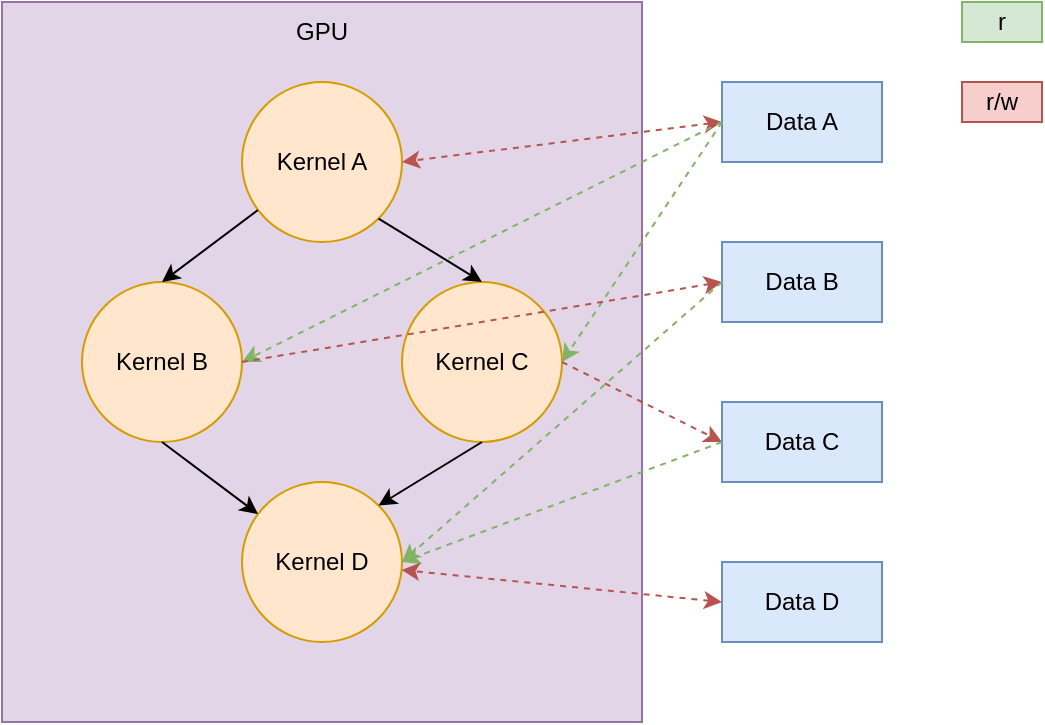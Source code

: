 <mxfile version="14.4.3" type="device"><diagram id="t3KnCuKoPFR6UIoQXWWL" name="Page-1"><mxGraphModel dx="1024" dy="592" grid="1" gridSize="10" guides="1" tooltips="1" connect="1" arrows="1" fold="1" page="1" pageScale="1" pageWidth="827" pageHeight="1169" math="0" shadow="0"><root><mxCell id="0"/><mxCell id="1" parent="0"/><mxCell id="WLAb-HVYEj0Z8suwNHRZ-1" value="GPU&lt;br&gt;&lt;br&gt;&lt;br&gt;&lt;br&gt;&lt;br&gt;&lt;br&gt;&lt;br&gt;&lt;br&gt;&lt;br&gt;&lt;br&gt;&lt;br&gt;&lt;br&gt;&lt;br&gt;&lt;br&gt;&lt;br&gt;&lt;br&gt;&lt;br&gt;&lt;br&gt;&lt;br&gt;&lt;br&gt;&lt;br&gt;&lt;br&gt;&lt;br&gt;&lt;br&gt;" style="rounded=0;whiteSpace=wrap;html=1;fillColor=#e1d5e7;strokeColor=#9673a6;" parent="1" vertex="1"><mxGeometry x="40" y="40" width="320" height="360" as="geometry"/></mxCell><mxCell id="WLAb-HVYEj0Z8suwNHRZ-2" value="Kernel A" style="ellipse;whiteSpace=wrap;html=1;fillColor=#ffe6cc;strokeColor=#d79b00;" parent="1" vertex="1"><mxGeometry x="160" y="80" width="80" height="80" as="geometry"/></mxCell><mxCell id="WLAb-HVYEj0Z8suwNHRZ-7" value="" style="endArrow=classic;html=1;entryX=1;entryY=0.5;entryDx=0;entryDy=0;fillColor=#f8cecc;strokeColor=#b85450;dashed=1;endFill=1;startArrow=classic;startFill=1;exitX=0;exitY=0.5;exitDx=0;exitDy=0;shadow=0;" parent="1" source="WLAb-HVYEj0Z8suwNHRZ-15" target="WLAb-HVYEj0Z8suwNHRZ-2" edge="1"><mxGeometry width="50" height="50" relative="1" as="geometry"><mxPoint x="560" y="310" as="sourcePoint"/><mxPoint x="580" y="220" as="targetPoint"/></mxGeometry></mxCell><mxCell id="WLAb-HVYEj0Z8suwNHRZ-9" value="r/w" style="text;html=1;strokeColor=#b85450;fillColor=#f8cecc;align=center;verticalAlign=middle;whiteSpace=wrap;rounded=0;" parent="1" vertex="1"><mxGeometry x="520" y="80" width="40" height="20" as="geometry"/></mxCell><mxCell id="WLAb-HVYEj0Z8suwNHRZ-15" value="Data A" style="rounded=0;whiteSpace=wrap;html=1;fillColor=#dae8fc;strokeColor=#6c8ebf;" parent="1" vertex="1"><mxGeometry x="400" y="80" width="80" height="40" as="geometry"/></mxCell><mxCell id="Da_Yjzhlhk6ArrbKxL6F-7" value="Data B" style="rounded=0;whiteSpace=wrap;html=1;fillColor=#dae8fc;strokeColor=#6c8ebf;" parent="1" vertex="1"><mxGeometry x="400" y="160" width="80" height="40" as="geometry"/></mxCell><mxCell id="ep_mE4AKWY02xB7TEc1H-1" value="Kernel B" style="ellipse;whiteSpace=wrap;html=1;fillColor=#ffe6cc;strokeColor=#d79b00;" parent="1" vertex="1"><mxGeometry x="80" y="180" width="80" height="80" as="geometry"/></mxCell><mxCell id="ep_mE4AKWY02xB7TEc1H-2" value="Kernel C" style="ellipse;whiteSpace=wrap;html=1;fillColor=#ffe6cc;strokeColor=#d79b00;" parent="1" vertex="1"><mxGeometry x="240" y="180" width="80" height="80" as="geometry"/></mxCell><mxCell id="ep_mE4AKWY02xB7TEc1H-3" value="Kernel D" style="ellipse;whiteSpace=wrap;html=1;fillColor=#ffe6cc;strokeColor=#d79b00;" parent="1" vertex="1"><mxGeometry x="160" y="280" width="80" height="80" as="geometry"/></mxCell><mxCell id="ep_mE4AKWY02xB7TEc1H-10" value="Data C" style="rounded=0;whiteSpace=wrap;html=1;fillColor=#dae8fc;strokeColor=#6c8ebf;" parent="1" vertex="1"><mxGeometry x="400" y="240" width="80" height="40" as="geometry"/></mxCell><mxCell id="ep_mE4AKWY02xB7TEc1H-18" value="Data D" style="rounded=0;whiteSpace=wrap;html=1;fillColor=#dae8fc;strokeColor=#6c8ebf;" parent="1" vertex="1"><mxGeometry x="400" y="320" width="80" height="40" as="geometry"/></mxCell><mxCell id="ep_mE4AKWY02xB7TEc1H-21" value="" style="endArrow=classic;html=1;entryX=0.5;entryY=0;entryDx=0;entryDy=0;" parent="1" source="WLAb-HVYEj0Z8suwNHRZ-2" target="ep_mE4AKWY02xB7TEc1H-1" edge="1"><mxGeometry width="50" height="50" relative="1" as="geometry"><mxPoint x="390" y="340" as="sourcePoint"/><mxPoint x="440" y="290" as="targetPoint"/></mxGeometry></mxCell><mxCell id="ep_mE4AKWY02xB7TEc1H-22" value="" style="endArrow=classic;html=1;entryX=0.5;entryY=0;entryDx=0;entryDy=0;exitX=1;exitY=1;exitDx=0;exitDy=0;" parent="1" source="WLAb-HVYEj0Z8suwNHRZ-2" target="ep_mE4AKWY02xB7TEc1H-2" edge="1"><mxGeometry width="50" height="50" relative="1" as="geometry"><mxPoint x="200" y="160" as="sourcePoint"/><mxPoint x="130" y="210" as="targetPoint"/></mxGeometry></mxCell><mxCell id="ep_mE4AKWY02xB7TEc1H-23" value="" style="endArrow=classic;html=1;entryX=1;entryY=0;entryDx=0;entryDy=0;exitX=0.5;exitY=1;exitDx=0;exitDy=0;" parent="1" source="ep_mE4AKWY02xB7TEc1H-2" target="ep_mE4AKWY02xB7TEc1H-3" edge="1"><mxGeometry width="50" height="50" relative="1" as="geometry"><mxPoint x="181.716" y="158.284" as="sourcePoint"/><mxPoint x="130" y="210" as="targetPoint"/></mxGeometry></mxCell><mxCell id="ep_mE4AKWY02xB7TEc1H-24" value="" style="endArrow=classic;html=1;exitX=0.5;exitY=1;exitDx=0;exitDy=0;" parent="1" source="ep_mE4AKWY02xB7TEc1H-1" target="ep_mE4AKWY02xB7TEc1H-3" edge="1"><mxGeometry width="50" height="50" relative="1" as="geometry"><mxPoint x="290" y="290" as="sourcePoint"/><mxPoint x="238.284" y="341.716" as="targetPoint"/></mxGeometry></mxCell><mxCell id="ep_mE4AKWY02xB7TEc1H-26" value="" style="endArrow=classic;html=1;entryX=1;entryY=0.5;entryDx=0;entryDy=0;fillColor=#d5e8d4;strokeColor=#82b366;dashed=1;endFill=1;startArrow=none;startFill=0;exitX=0;exitY=0.5;exitDx=0;exitDy=0;" parent="1" source="WLAb-HVYEj0Z8suwNHRZ-15" target="ep_mE4AKWY02xB7TEc1H-1" edge="1"><mxGeometry width="50" height="50" relative="1" as="geometry"><mxPoint x="340" y="170" as="sourcePoint"/><mxPoint x="180" y="190" as="targetPoint"/></mxGeometry></mxCell><mxCell id="ep_mE4AKWY02xB7TEc1H-27" value="" style="endArrow=classic;html=1;entryX=1;entryY=0.5;entryDx=0;entryDy=0;fillColor=#d5e8d4;strokeColor=#82b366;dashed=1;endFill=1;startArrow=none;startFill=0;exitX=0;exitY=0.5;exitDx=0;exitDy=0;" parent="1" source="WLAb-HVYEj0Z8suwNHRZ-15" target="ep_mE4AKWY02xB7TEc1H-2" edge="1"><mxGeometry width="50" height="50" relative="1" as="geometry"><mxPoint x="390" y="160" as="sourcePoint"/><mxPoint x="170" y="230" as="targetPoint"/></mxGeometry></mxCell><mxCell id="ep_mE4AKWY02xB7TEc1H-28" value="" style="endArrow=classic;html=1;entryX=0;entryY=0.5;entryDx=0;entryDy=0;fillColor=#f8cecc;strokeColor=#b85450;dashed=1;endFill=1;startArrow=none;startFill=0;exitX=1;exitY=0.5;exitDx=0;exitDy=0;shadow=0;" parent="1" source="ep_mE4AKWY02xB7TEc1H-2" target="ep_mE4AKWY02xB7TEc1H-10" edge="1"><mxGeometry width="50" height="50" relative="1" as="geometry"><mxPoint x="710" y="160" as="sourcePoint"/><mxPoint x="550" y="180" as="targetPoint"/></mxGeometry></mxCell><mxCell id="ep_mE4AKWY02xB7TEc1H-29" value="" style="endArrow=classic;html=1;entryX=0;entryY=0.5;entryDx=0;entryDy=0;fillColor=#f8cecc;strokeColor=#b85450;dashed=1;endFill=1;startArrow=none;startFill=0;exitX=1;exitY=0.5;exitDx=0;exitDy=0;shadow=0;" parent="1" source="ep_mE4AKWY02xB7TEc1H-1" target="Da_Yjzhlhk6ArrbKxL6F-7" edge="1"><mxGeometry width="50" height="50" relative="1" as="geometry"><mxPoint x="318.284" y="258.284" as="sourcePoint"/><mxPoint x="410" y="270" as="targetPoint"/></mxGeometry></mxCell><mxCell id="ep_mE4AKWY02xB7TEc1H-30" value="" style="endArrow=classic;html=1;entryX=1;entryY=0.5;entryDx=0;entryDy=0;fillColor=#d5e8d4;strokeColor=#82b366;dashed=1;endFill=1;startArrow=none;startFill=0;exitX=0;exitY=0.5;exitDx=0;exitDy=0;" parent="1" source="ep_mE4AKWY02xB7TEc1H-10" target="ep_mE4AKWY02xB7TEc1H-3" edge="1"><mxGeometry width="50" height="50" relative="1" as="geometry"><mxPoint x="341.72" y="308.28" as="sourcePoint"/><mxPoint x="250.004" y="399.996" as="targetPoint"/></mxGeometry></mxCell><mxCell id="ep_mE4AKWY02xB7TEc1H-31" value="" style="endArrow=classic;html=1;entryX=1;entryY=0.5;entryDx=0;entryDy=0;fillColor=#d5e8d4;strokeColor=#82b366;dashed=1;endFill=1;startArrow=none;startFill=0;exitX=0;exitY=0.5;exitDx=0;exitDy=0;" parent="1" source="Da_Yjzhlhk6ArrbKxL6F-7" target="ep_mE4AKWY02xB7TEc1H-3" edge="1"><mxGeometry width="50" height="50" relative="1" as="geometry"><mxPoint x="374" y="210" as="sourcePoint"/><mxPoint x="202.284" y="298.284" as="targetPoint"/></mxGeometry></mxCell><mxCell id="ep_mE4AKWY02xB7TEc1H-32" value="" style="endArrow=classic;html=1;fillColor=#f8cecc;strokeColor=#b85450;dashed=1;endFill=1;startArrow=classic;startFill=1;exitX=0;exitY=0.5;exitDx=0;exitDy=0;shadow=0;" parent="1" source="ep_mE4AKWY02xB7TEc1H-18" target="ep_mE4AKWY02xB7TEc1H-3" edge="1"><mxGeometry width="50" height="50" relative="1" as="geometry"><mxPoint x="670" y="310" as="sourcePoint"/><mxPoint x="510" y="330" as="targetPoint"/></mxGeometry></mxCell><mxCell id="WLAb-HVYEj0Z8suwNHRZ-8" value="r" style="text;html=1;strokeColor=#82b366;fillColor=#d5e8d4;align=center;verticalAlign=middle;whiteSpace=wrap;rounded=0;" parent="1" vertex="1"><mxGeometry x="520" y="40" width="40" height="20" as="geometry"/></mxCell></root></mxGraphModel></diagram></mxfile>